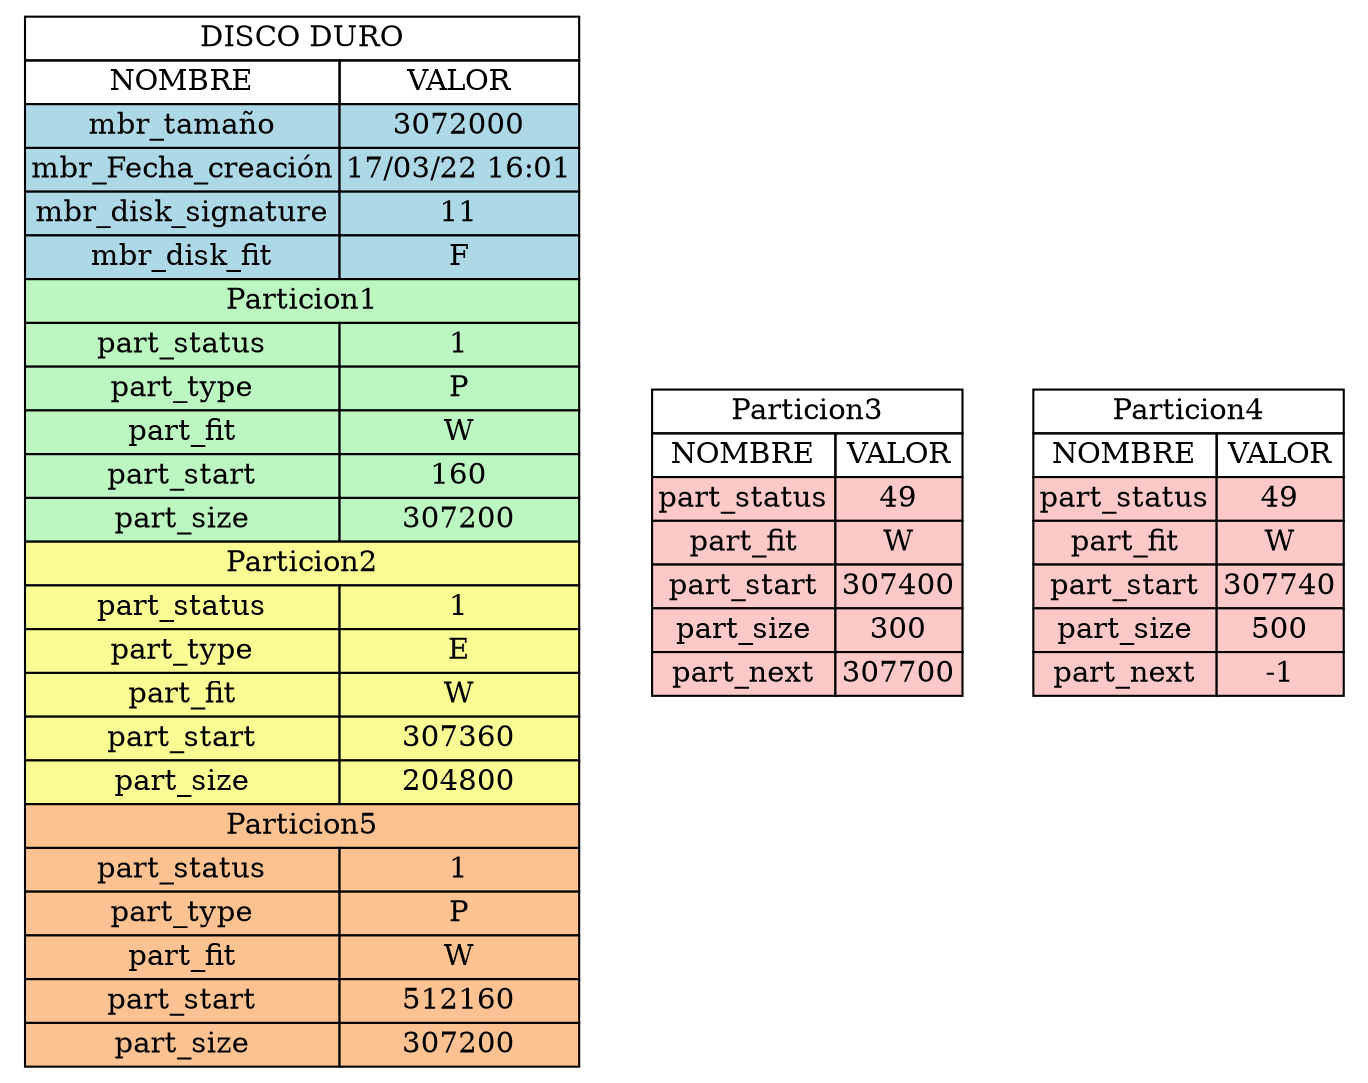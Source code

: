 digraph {
tbl[
shape=plaintext
 label =<
<table border='0' cellborder='1' cellspacing='0'>
<tr><td colspan="3">DISCO DURO</td></tr>
<th><td>NOMBRE</td><td>VALOR</td></th>
<tr><td bgcolor="lightblue">mbr_tamaño</td><td bgcolor="lightblue">3072000</td></tr>
<tr><td bgcolor="lightblue">mbr_Fecha_creación</td><td bgcolor="lightblue">17/03/22 16:01</td></tr>
<tr><td bgcolor="lightblue">mbr_disk_signature</td><td bgcolor="lightblue">11</td></tr>
<tr><td bgcolor="lightblue">mbr_disk_fit</td><td bgcolor="lightblue">F</td></tr>
<tr><td colspan="2" bgcolor="#bcf7c1">Particion1</td></tr>
<tr><td bgcolor="#bcf7c1">part_status</td><td bgcolor="#bcf7c1">1</td></tr>
<tr><td bgcolor="#bcf7c1">part_type</td><td bgcolor="#bcf7c1">P</td></tr>
<tr><td bgcolor="#bcf7c1">part_fit</td><td bgcolor="#bcf7c1">W</td></tr>
<tr><td bgcolor="#bcf7c1">part_start</td><td bgcolor="#bcf7c1">160</td></tr>
<tr><td bgcolor="#bcf7c1">part_size</td><td bgcolor="#bcf7c1">307200</td></tr>
<tr><td colspan="2" bgcolor="#f8fc92">Particion2</td></tr>
<tr><td bgcolor="#f8fc92">part_status</td><td bgcolor="#f8fc92">1</td></tr>
<tr><td bgcolor="#f8fc92">part_type</td><td bgcolor="#f8fc92">E</td></tr>
<tr><td bgcolor="#f8fc92">part_fit</td><td bgcolor="#f8fc92">W</td></tr>
<tr><td bgcolor="#f8fc92">part_start</td><td bgcolor="#f8fc92">307360</td></tr>
<tr><td bgcolor="#f8fc92">part_size</td><td bgcolor="#f8fc92">204800</td></tr>
<tr><td colspan="2" bgcolor="#fcc292">Particion5</td></tr>
<tr><td bgcolor="#fcc292">part_status</td><td bgcolor="#fcc292">1</td></tr>
<tr><td bgcolor="#fcc292">part_type</td><td bgcolor="#fcc292">P</td></tr>
<tr><td bgcolor="#fcc292">part_fit</td><td bgcolor="#fcc292">W</td></tr>
<tr><td bgcolor="#fcc292">part_start</td><td bgcolor="#fcc292">512160</td></tr>
<tr><td bgcolor="#fcc292">part_size</td><td bgcolor="#fcc292">307200</td></tr>
</table>
>];

tbl1 [
shape=plaintext
 label=<
<table border='0' cellborder='1' cellspacing='0'>
<tr><td colspan="3">Particion3</td></tr>
<th><td>NOMBRE</td><td>VALOR</td></th>
<tr><td bgcolor="#fcc8c8">part_status</td><td bgcolor="#fcc8c8">49</td></tr>
<tr><td bgcolor="#fcc8c8">part_fit</td><td bgcolor="#fcc8c8">W</td></tr>
<tr><td bgcolor="#fcc8c8">part_start</td><td bgcolor="#fcc8c8">307400</td></tr>
<tr><td bgcolor="#fcc8c8">part_size</td><td bgcolor="#fcc8c8">300</td></tr>
<tr><td bgcolor="#fcc8c8">part_next</td><td bgcolor="#fcc8c8">307700</td></tr>
</table>
>];
tbl2 [
shape=plaintext
 label=<
<table border='0' cellborder='1' cellspacing='0'>
<tr><td colspan="3">Particion4</td></tr>
<th><td>NOMBRE</td><td>VALOR</td></th>
<tr><td bgcolor="#fcc8c8">part_status</td><td bgcolor="#fcc8c8">49</td></tr>
<tr><td bgcolor="#fcc8c8">part_fit</td><td bgcolor="#fcc8c8">W</td></tr>
<tr><td bgcolor="#fcc8c8">part_start</td><td bgcolor="#fcc8c8">307740</td></tr>
<tr><td bgcolor="#fcc8c8">part_size</td><td bgcolor="#fcc8c8">500</td></tr>
<tr><td bgcolor="#fcc8c8">part_next</td><td bgcolor="#fcc8c8">-1</td></tr>
</table>
>];
}
